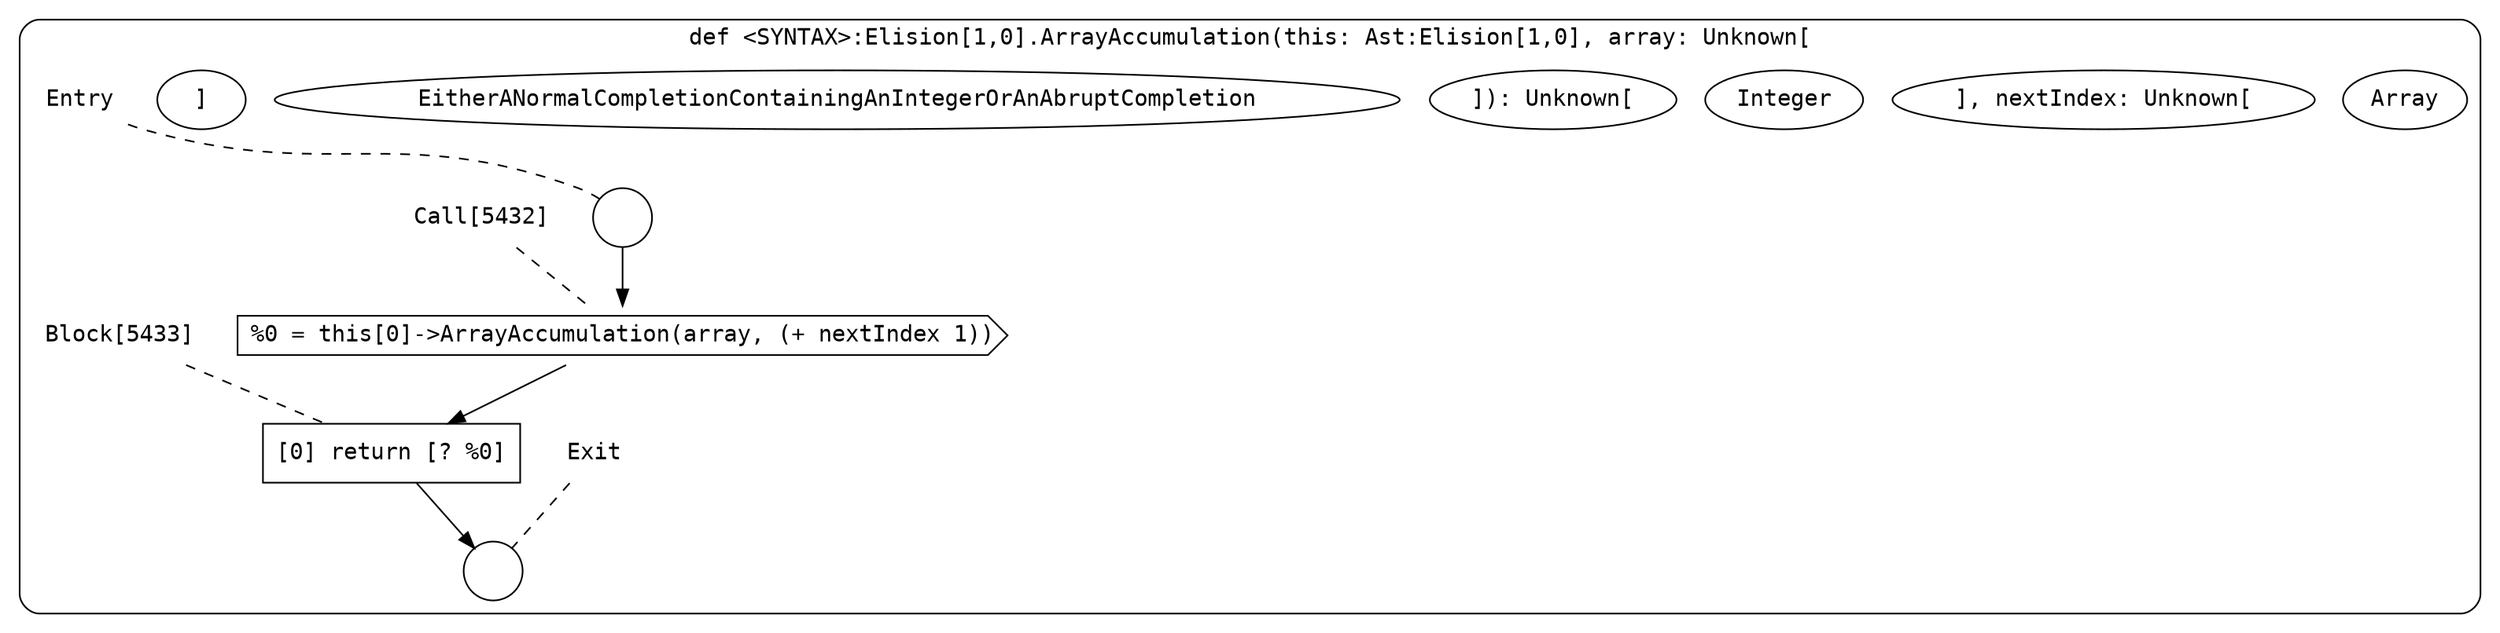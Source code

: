 digraph {
  graph [fontname = "Consolas"]
  node [fontname = "Consolas"]
  edge [fontname = "Consolas"]
  subgraph cluster1206 {
    label = "def <SYNTAX>:Elision[1,0].ArrayAccumulation(this: Ast:Elision[1,0], array: Unknown["Array"], nextIndex: Unknown["Integer"]): Unknown["EitherANormalCompletionContainingAnIntegerOrAnAbruptCompletion"]"
    style = rounded
    cluster1206_entry_name [shape=none, label=<<font color="black">Entry</font>>]
    cluster1206_entry_name -> cluster1206_entry [arrowhead=none, color="black", style=dashed]
    cluster1206_entry [shape=circle label=" " color="black" fillcolor="white" style=filled]
    cluster1206_entry -> node5432 [color="black"]
    cluster1206_exit_name [shape=none, label=<<font color="black">Exit</font>>]
    cluster1206_exit_name -> cluster1206_exit [arrowhead=none, color="black", style=dashed]
    cluster1206_exit [shape=circle label=" " color="black" fillcolor="white" style=filled]
    node5432_name [shape=none, label=<<font color="black">Call[5432]</font>>]
    node5432_name -> node5432 [arrowhead=none, color="black", style=dashed]
    node5432 [shape=cds, label=<<font color="black">%0 = this[0]-&gt;ArrayAccumulation(array, (+ nextIndex 1))</font>> color="black" fillcolor="white", style=filled]
    node5432 -> node5433 [color="black"]
    node5433_name [shape=none, label=<<font color="black">Block[5433]</font>>]
    node5433_name -> node5433 [arrowhead=none, color="black", style=dashed]
    node5433 [shape=box, label=<<font color="black">[0] return [? %0]<BR ALIGN="LEFT"/></font>> color="black" fillcolor="white", style=filled]
    node5433 -> cluster1206_exit [color="black"]
  }
}